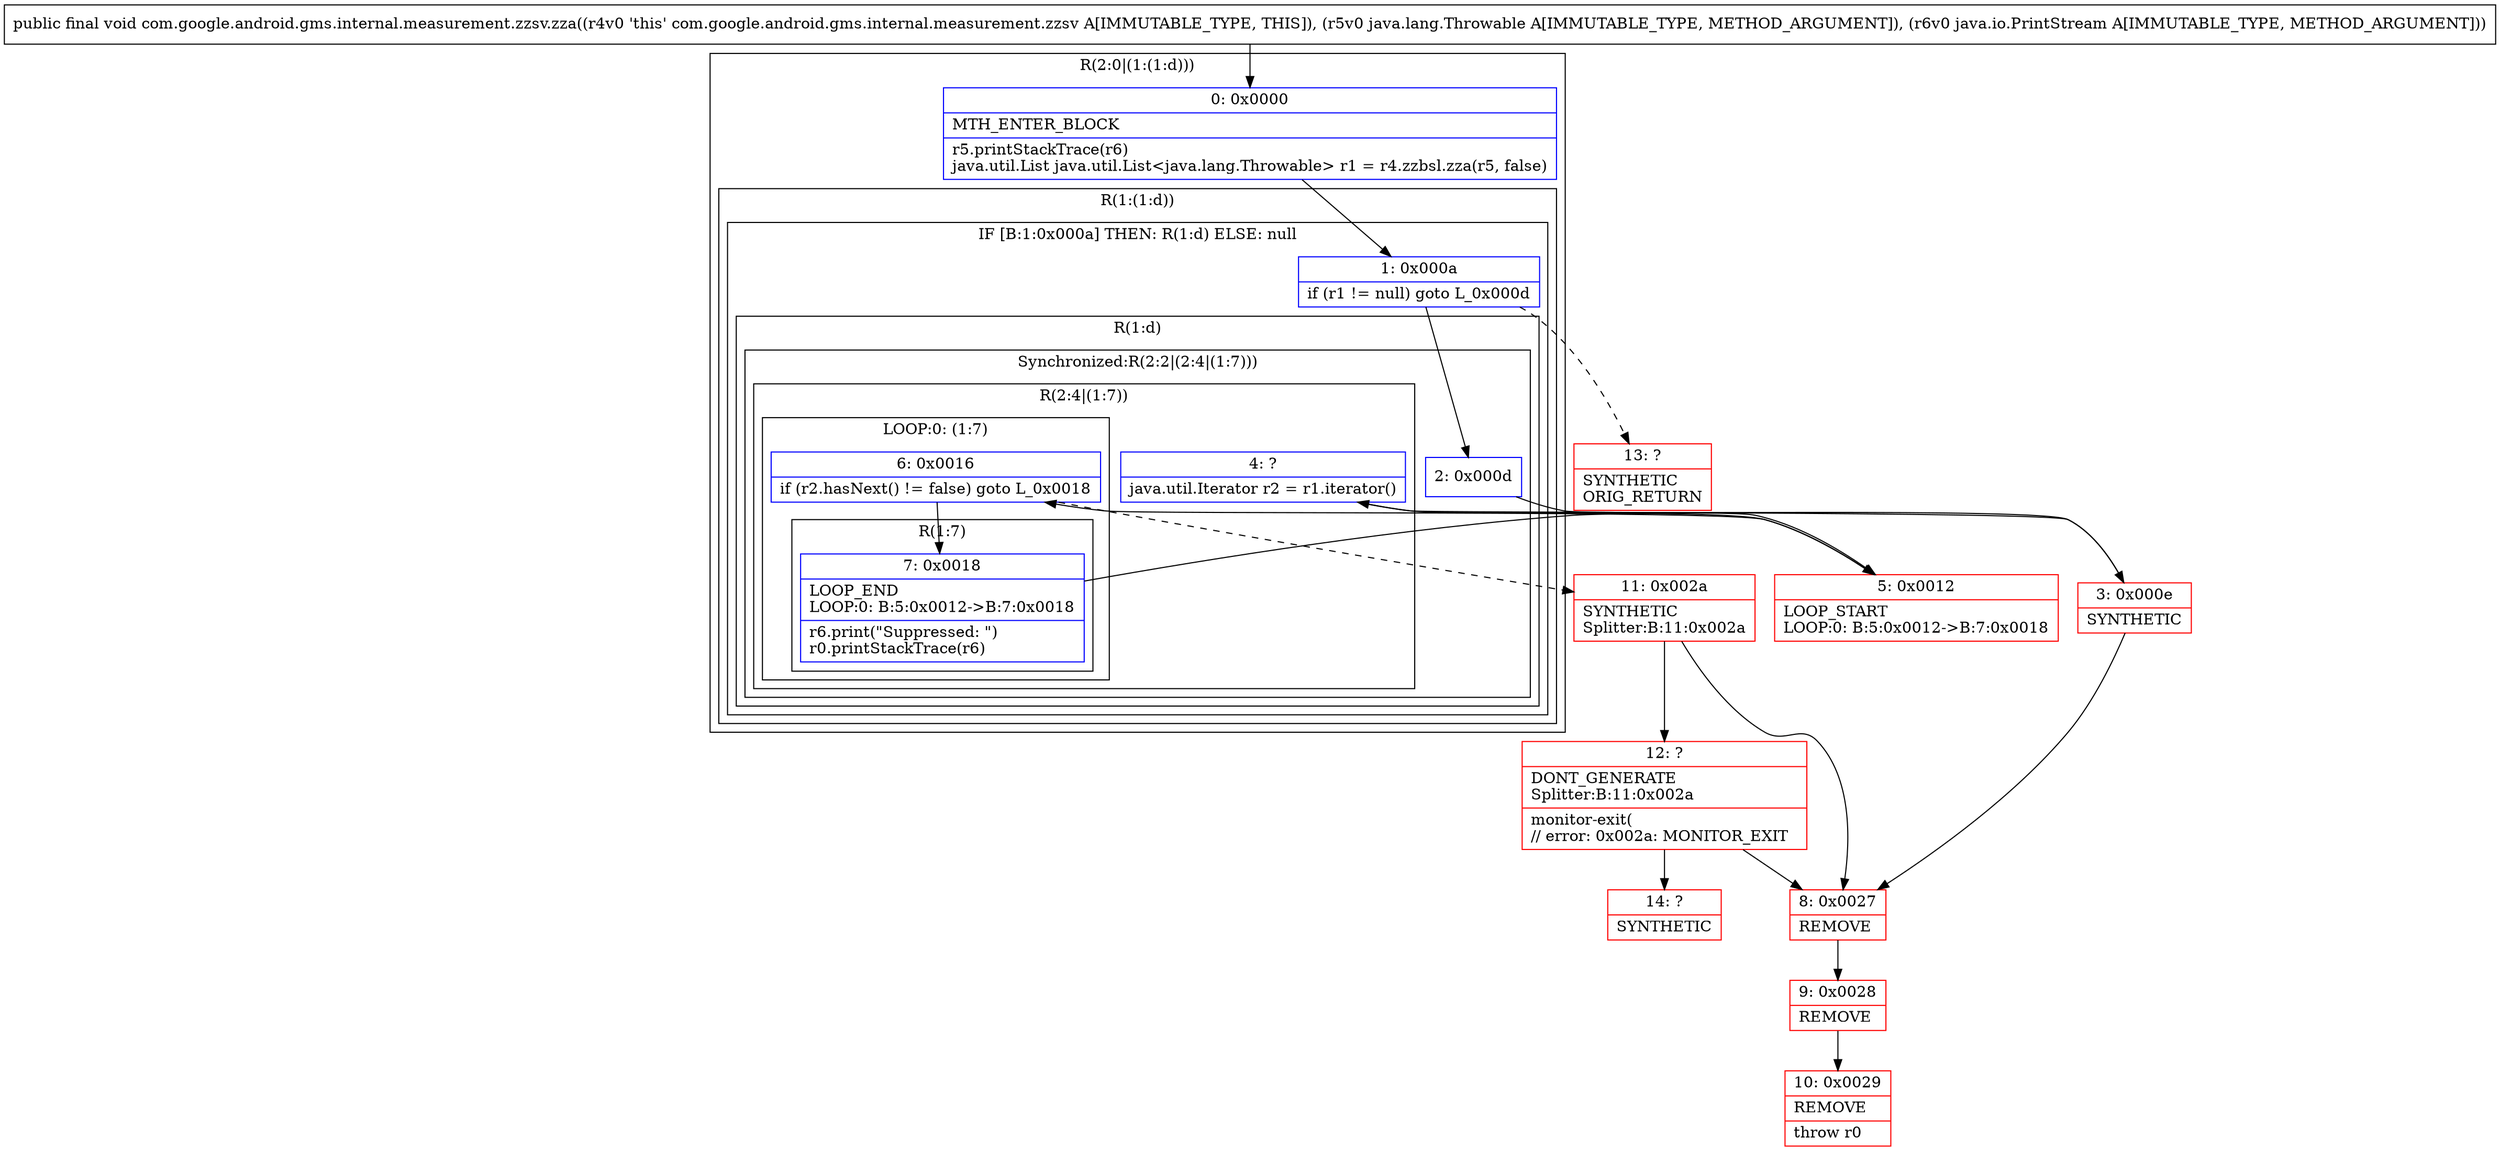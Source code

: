 digraph "CFG forcom.google.android.gms.internal.measurement.zzsv.zza(Ljava\/lang\/Throwable;Ljava\/io\/PrintStream;)V" {
subgraph cluster_Region_388074698 {
label = "R(2:0|(1:(1:d)))";
node [shape=record,color=blue];
Node_0 [shape=record,label="{0\:\ 0x0000|MTH_ENTER_BLOCK\l|r5.printStackTrace(r6)\ljava.util.List java.util.List\<java.lang.Throwable\> r1 = r4.zzbsl.zza(r5, false)\l}"];
subgraph cluster_Region_1932269832 {
label = "R(1:(1:d))";
node [shape=record,color=blue];
subgraph cluster_IfRegion_1947244931 {
label = "IF [B:1:0x000a] THEN: R(1:d) ELSE: null";
node [shape=record,color=blue];
Node_1 [shape=record,label="{1\:\ 0x000a|if (r1 != null) goto L_0x000d\l}"];
subgraph cluster_Region_1352853561 {
label = "R(1:d)";
node [shape=record,color=blue];
subgraph cluster_SynchronizedRegion_1220370950 {
label = "Synchronized:R(2:2|(2:4|(1:7)))";
node [shape=record,color=blue];
Node_2 [shape=record,label="{2\:\ 0x000d}"];
subgraph cluster_Region_408734823 {
label = "R(2:4|(1:7))";
node [shape=record,color=blue];
Node_4 [shape=record,label="{4\:\ ?|java.util.Iterator r2 = r1.iterator()\l}"];
subgraph cluster_LoopRegion_786639294 {
label = "LOOP:0: (1:7)";
node [shape=record,color=blue];
Node_6 [shape=record,label="{6\:\ 0x0016|if (r2.hasNext() != false) goto L_0x0018\l}"];
subgraph cluster_Region_792796044 {
label = "R(1:7)";
node [shape=record,color=blue];
Node_7 [shape=record,label="{7\:\ 0x0018|LOOP_END\lLOOP:0: B:5:0x0012\-\>B:7:0x0018\l|r6.print(\"Suppressed: \")\lr0.printStackTrace(r6)\l}"];
}
}
}
}
}
}
}
}
Node_3 [shape=record,color=red,label="{3\:\ 0x000e|SYNTHETIC\l}"];
Node_5 [shape=record,color=red,label="{5\:\ 0x0012|LOOP_START\lLOOP:0: B:5:0x0012\-\>B:7:0x0018\l}"];
Node_8 [shape=record,color=red,label="{8\:\ 0x0027|REMOVE\l}"];
Node_9 [shape=record,color=red,label="{9\:\ 0x0028|REMOVE\l}"];
Node_10 [shape=record,color=red,label="{10\:\ 0x0029|REMOVE\l|throw r0\l}"];
Node_11 [shape=record,color=red,label="{11\:\ 0x002a|SYNTHETIC\lSplitter:B:11:0x002a\l}"];
Node_12 [shape=record,color=red,label="{12\:\ ?|DONT_GENERATE\lSplitter:B:11:0x002a\l|monitor\-exit(\l\/\/ error: 0x002a: MONITOR_EXIT  \l}"];
Node_13 [shape=record,color=red,label="{13\:\ ?|SYNTHETIC\lORIG_RETURN\l}"];
Node_14 [shape=record,color=red,label="{14\:\ ?|SYNTHETIC\l}"];
MethodNode[shape=record,label="{public final void com.google.android.gms.internal.measurement.zzsv.zza((r4v0 'this' com.google.android.gms.internal.measurement.zzsv A[IMMUTABLE_TYPE, THIS]), (r5v0 java.lang.Throwable A[IMMUTABLE_TYPE, METHOD_ARGUMENT]), (r6v0 java.io.PrintStream A[IMMUTABLE_TYPE, METHOD_ARGUMENT])) }"];
MethodNode -> Node_0;
Node_0 -> Node_1;
Node_1 -> Node_2;
Node_1 -> Node_13[style=dashed];
Node_2 -> Node_3;
Node_4 -> Node_5;
Node_6 -> Node_7;
Node_6 -> Node_11[style=dashed];
Node_7 -> Node_5;
Node_3 -> Node_4;
Node_3 -> Node_8;
Node_5 -> Node_6;
Node_8 -> Node_9;
Node_9 -> Node_10;
Node_11 -> Node_12;
Node_11 -> Node_8;
Node_12 -> Node_8;
Node_12 -> Node_14;
}

